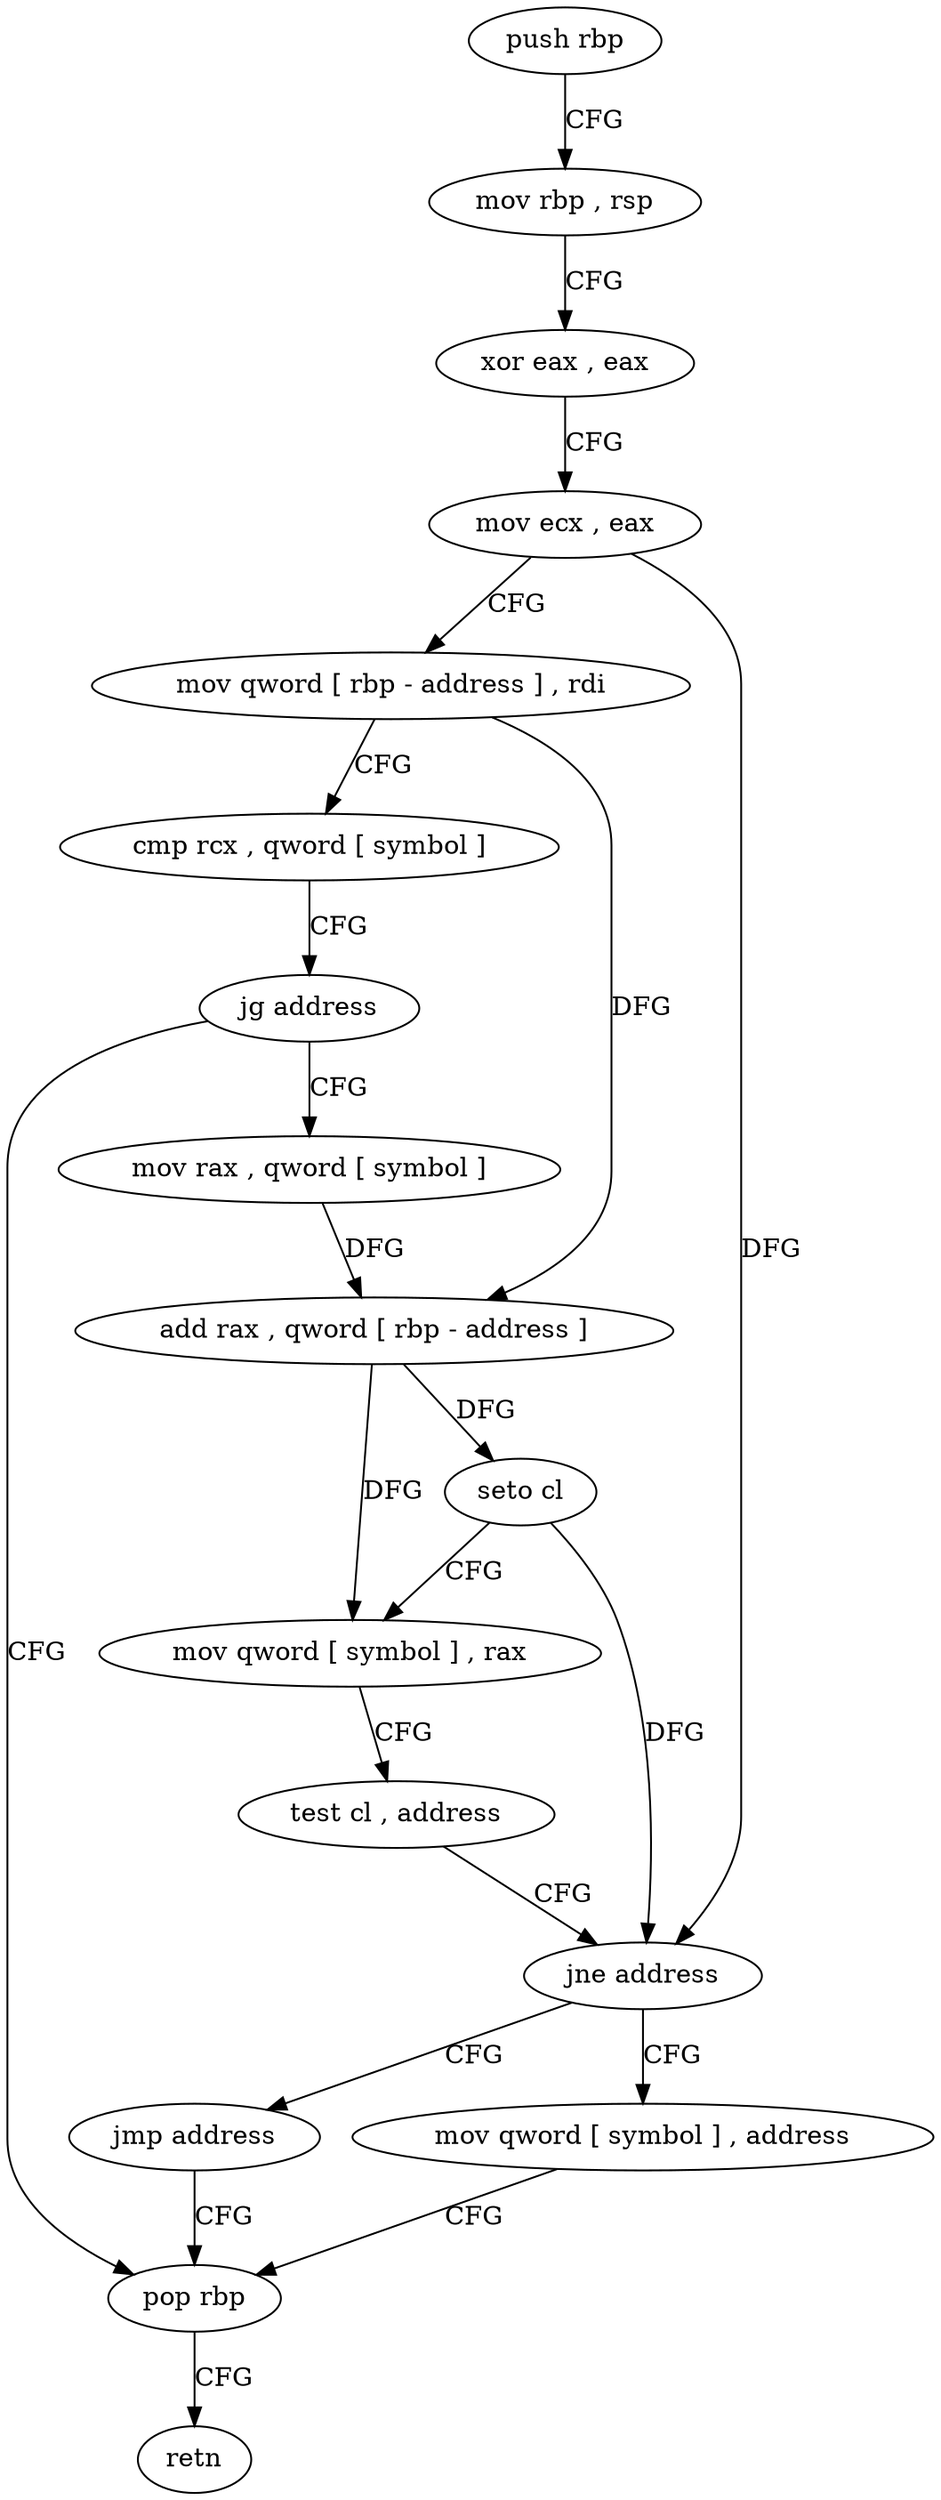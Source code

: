 digraph "func" {
"4249488" [label = "push rbp" ]
"4249489" [label = "mov rbp , rsp" ]
"4249492" [label = "xor eax , eax" ]
"4249494" [label = "mov ecx , eax" ]
"4249496" [label = "mov qword [ rbp - address ] , rdi" ]
"4249500" [label = "cmp rcx , qword [ symbol ]" ]
"4249508" [label = "jg address" ]
"4249563" [label = "pop rbp" ]
"4249514" [label = "mov rax , qword [ symbol ]" ]
"4249564" [label = "retn" ]
"4249522" [label = "add rax , qword [ rbp - address ]" ]
"4249526" [label = "seto cl" ]
"4249529" [label = "mov qword [ symbol ] , rax" ]
"4249537" [label = "test cl , address" ]
"4249540" [label = "jne address" ]
"4249551" [label = "mov qword [ symbol ] , address" ]
"4249546" [label = "jmp address" ]
"4249488" -> "4249489" [ label = "CFG" ]
"4249489" -> "4249492" [ label = "CFG" ]
"4249492" -> "4249494" [ label = "CFG" ]
"4249494" -> "4249496" [ label = "CFG" ]
"4249494" -> "4249540" [ label = "DFG" ]
"4249496" -> "4249500" [ label = "CFG" ]
"4249496" -> "4249522" [ label = "DFG" ]
"4249500" -> "4249508" [ label = "CFG" ]
"4249508" -> "4249563" [ label = "CFG" ]
"4249508" -> "4249514" [ label = "CFG" ]
"4249563" -> "4249564" [ label = "CFG" ]
"4249514" -> "4249522" [ label = "DFG" ]
"4249522" -> "4249526" [ label = "DFG" ]
"4249522" -> "4249529" [ label = "DFG" ]
"4249526" -> "4249529" [ label = "CFG" ]
"4249526" -> "4249540" [ label = "DFG" ]
"4249529" -> "4249537" [ label = "CFG" ]
"4249537" -> "4249540" [ label = "CFG" ]
"4249540" -> "4249551" [ label = "CFG" ]
"4249540" -> "4249546" [ label = "CFG" ]
"4249551" -> "4249563" [ label = "CFG" ]
"4249546" -> "4249563" [ label = "CFG" ]
}

